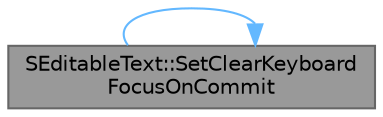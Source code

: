 digraph "SEditableText::SetClearKeyboardFocusOnCommit"
{
 // INTERACTIVE_SVG=YES
 // LATEX_PDF_SIZE
  bgcolor="transparent";
  edge [fontname=Helvetica,fontsize=10,labelfontname=Helvetica,labelfontsize=10];
  node [fontname=Helvetica,fontsize=10,shape=box,height=0.2,width=0.4];
  rankdir="LR";
  Node1 [id="Node000001",label="SEditableText::SetClearKeyboard\lFocusOnCommit",height=0.2,width=0.4,color="gray40", fillcolor="grey60", style="filled", fontcolor="black",tooltip="Sets whether to clear keyboard focus when pressing enter to commit changes."];
  Node1 -> Node1 [id="edge1_Node000001_Node000001",color="steelblue1",style="solid",tooltip=" "];
}

